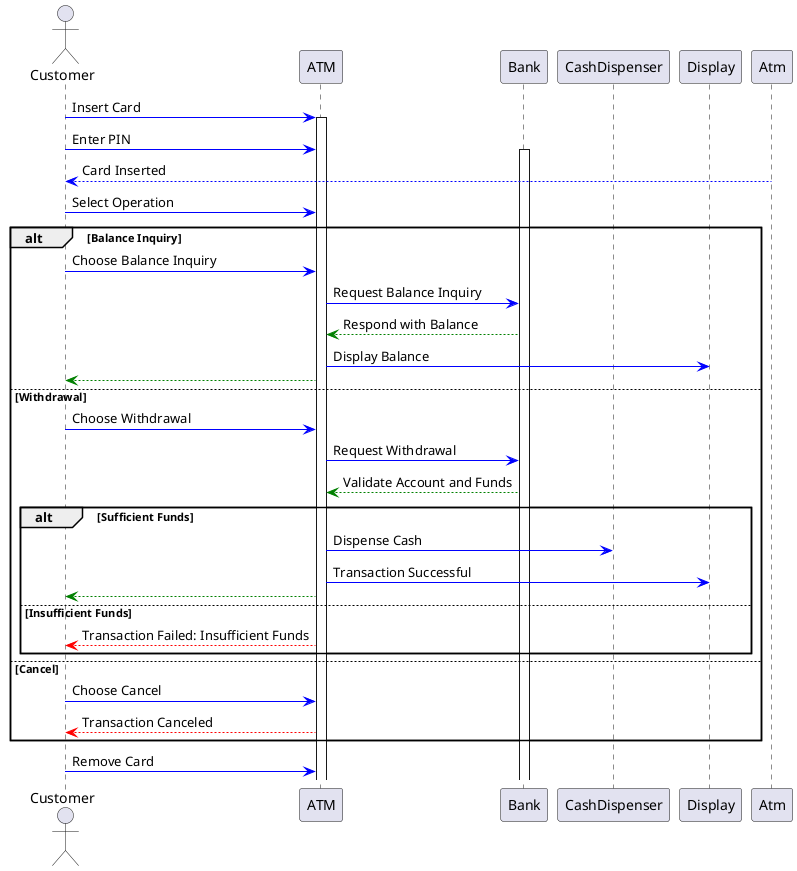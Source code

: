 @startuml ATMTransaction

actor Customer
participant ATM
participant Bank
participant CashDispenser
participant Display

Customer -[#0000FF]> ATM: Insert Card
activate ATM

Customer -[#0000FF]> ATM: Enter PIN
activate Bank
Atm -[#0000FF]-> Customer :Card Inserted
Customer -[#0000FF]> ATM: Select Operation

alt Balance Inquiry
    Customer -[#0000FF]> ATM: Choose Balance Inquiry
    ATM -[#0000FF]> Bank: Request Balance Inquiry
    Bank --[#008000]> ATM: Respond with Balance
    ATM -[#0000FF]> Display: Display Balance
    ATM --[#008000]> Customer
else Withdrawal
    Customer -[#0000FF]> ATM: Choose Withdrawal
    ATM -[#0000FF]> Bank: Request Withdrawal
    Bank --[#008000]> ATM: Validate Account and Funds
    alt Sufficient Funds
        ATM -[#0000FF]> CashDispenser: Dispense Cash
        ATM -[#0000FF]> Display: Transaction Successful
        ATM --[#008000]> Customer
    else Insufficient Funds
        ATM --[#FF0000]> Customer: Transaction Failed: Insufficient Funds
    end
else Cancel
    Customer -[#0000FF]> ATM: Choose Cancel
    ATM --[#FF0000]> Customer: Transaction Canceled
end

Customer -[#0000FF]> ATM: Remove Card

@enduml
